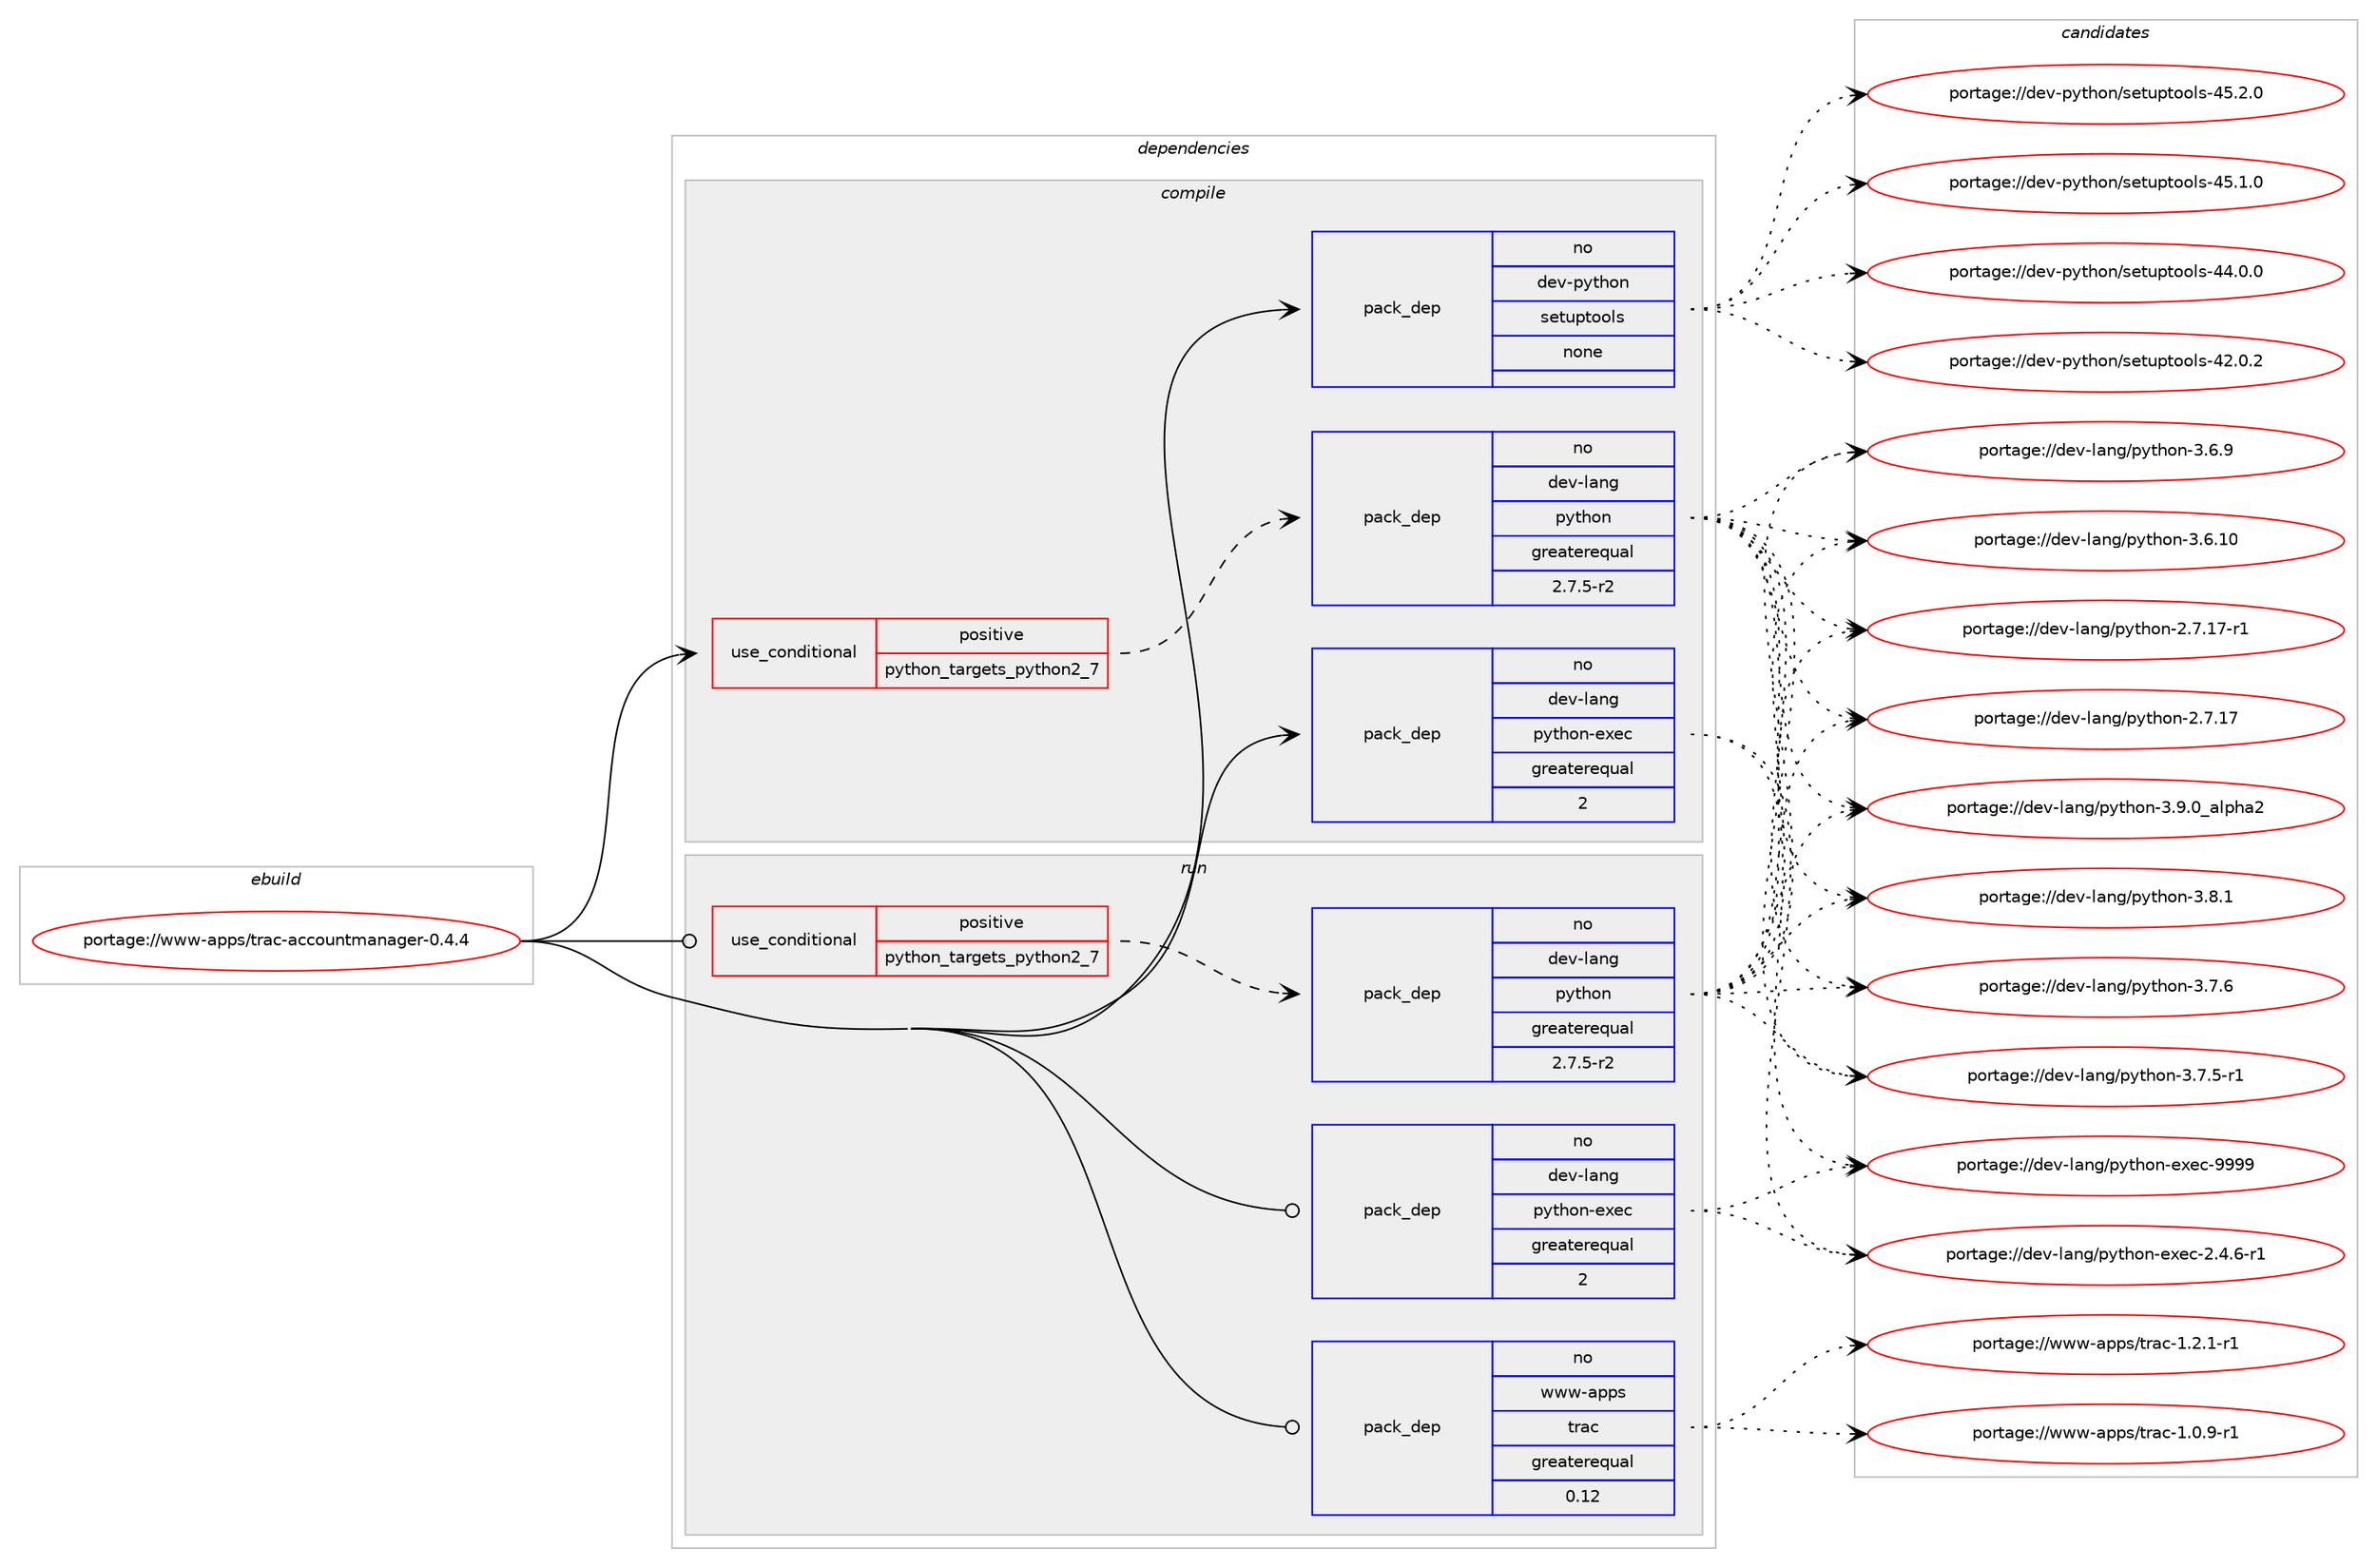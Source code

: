 digraph prolog {

# *************
# Graph options
# *************

newrank=true;
concentrate=true;
compound=true;
graph [rankdir=LR,fontname=Helvetica,fontsize=10,ranksep=1.5];#, ranksep=2.5, nodesep=0.2];
edge  [arrowhead=vee];
node  [fontname=Helvetica,fontsize=10];

# **********
# The ebuild
# **********

subgraph cluster_leftcol {
color=gray;
rank=same;
label=<<i>ebuild</i>>;
id [label="portage://www-apps/trac-accountmanager-0.4.4", color=red, width=4, href="../www-apps/trac-accountmanager-0.4.4.svg"];
}

# ****************
# The dependencies
# ****************

subgraph cluster_midcol {
color=gray;
label=<<i>dependencies</i>>;
subgraph cluster_compile {
fillcolor="#eeeeee";
style=filled;
label=<<i>compile</i>>;
subgraph cond5825 {
dependency32352 [label=<<TABLE BORDER="0" CELLBORDER="1" CELLSPACING="0" CELLPADDING="4"><TR><TD ROWSPAN="3" CELLPADDING="10">use_conditional</TD></TR><TR><TD>positive</TD></TR><TR><TD>python_targets_python2_7</TD></TR></TABLE>>, shape=none, color=red];
subgraph pack25921 {
dependency32353 [label=<<TABLE BORDER="0" CELLBORDER="1" CELLSPACING="0" CELLPADDING="4" WIDTH="220"><TR><TD ROWSPAN="6" CELLPADDING="30">pack_dep</TD></TR><TR><TD WIDTH="110">no</TD></TR><TR><TD>dev-lang</TD></TR><TR><TD>python</TD></TR><TR><TD>greaterequal</TD></TR><TR><TD>2.7.5-r2</TD></TR></TABLE>>, shape=none, color=blue];
}
dependency32352:e -> dependency32353:w [weight=20,style="dashed",arrowhead="vee"];
}
id:e -> dependency32352:w [weight=20,style="solid",arrowhead="vee"];
subgraph pack25922 {
dependency32354 [label=<<TABLE BORDER="0" CELLBORDER="1" CELLSPACING="0" CELLPADDING="4" WIDTH="220"><TR><TD ROWSPAN="6" CELLPADDING="30">pack_dep</TD></TR><TR><TD WIDTH="110">no</TD></TR><TR><TD>dev-lang</TD></TR><TR><TD>python-exec</TD></TR><TR><TD>greaterequal</TD></TR><TR><TD>2</TD></TR></TABLE>>, shape=none, color=blue];
}
id:e -> dependency32354:w [weight=20,style="solid",arrowhead="vee"];
subgraph pack25923 {
dependency32355 [label=<<TABLE BORDER="0" CELLBORDER="1" CELLSPACING="0" CELLPADDING="4" WIDTH="220"><TR><TD ROWSPAN="6" CELLPADDING="30">pack_dep</TD></TR><TR><TD WIDTH="110">no</TD></TR><TR><TD>dev-python</TD></TR><TR><TD>setuptools</TD></TR><TR><TD>none</TD></TR><TR><TD></TD></TR></TABLE>>, shape=none, color=blue];
}
id:e -> dependency32355:w [weight=20,style="solid",arrowhead="vee"];
}
subgraph cluster_compileandrun {
fillcolor="#eeeeee";
style=filled;
label=<<i>compile and run</i>>;
}
subgraph cluster_run {
fillcolor="#eeeeee";
style=filled;
label=<<i>run</i>>;
subgraph cond5826 {
dependency32356 [label=<<TABLE BORDER="0" CELLBORDER="1" CELLSPACING="0" CELLPADDING="4"><TR><TD ROWSPAN="3" CELLPADDING="10">use_conditional</TD></TR><TR><TD>positive</TD></TR><TR><TD>python_targets_python2_7</TD></TR></TABLE>>, shape=none, color=red];
subgraph pack25924 {
dependency32357 [label=<<TABLE BORDER="0" CELLBORDER="1" CELLSPACING="0" CELLPADDING="4" WIDTH="220"><TR><TD ROWSPAN="6" CELLPADDING="30">pack_dep</TD></TR><TR><TD WIDTH="110">no</TD></TR><TR><TD>dev-lang</TD></TR><TR><TD>python</TD></TR><TR><TD>greaterequal</TD></TR><TR><TD>2.7.5-r2</TD></TR></TABLE>>, shape=none, color=blue];
}
dependency32356:e -> dependency32357:w [weight=20,style="dashed",arrowhead="vee"];
}
id:e -> dependency32356:w [weight=20,style="solid",arrowhead="odot"];
subgraph pack25925 {
dependency32358 [label=<<TABLE BORDER="0" CELLBORDER="1" CELLSPACING="0" CELLPADDING="4" WIDTH="220"><TR><TD ROWSPAN="6" CELLPADDING="30">pack_dep</TD></TR><TR><TD WIDTH="110">no</TD></TR><TR><TD>dev-lang</TD></TR><TR><TD>python-exec</TD></TR><TR><TD>greaterequal</TD></TR><TR><TD>2</TD></TR></TABLE>>, shape=none, color=blue];
}
id:e -> dependency32358:w [weight=20,style="solid",arrowhead="odot"];
subgraph pack25926 {
dependency32359 [label=<<TABLE BORDER="0" CELLBORDER="1" CELLSPACING="0" CELLPADDING="4" WIDTH="220"><TR><TD ROWSPAN="6" CELLPADDING="30">pack_dep</TD></TR><TR><TD WIDTH="110">no</TD></TR><TR><TD>www-apps</TD></TR><TR><TD>trac</TD></TR><TR><TD>greaterequal</TD></TR><TR><TD>0.12</TD></TR></TABLE>>, shape=none, color=blue];
}
id:e -> dependency32359:w [weight=20,style="solid",arrowhead="odot"];
}
}

# **************
# The candidates
# **************

subgraph cluster_choices {
rank=same;
color=gray;
label=<<i>candidates</i>>;

subgraph choice25921 {
color=black;
nodesep=1;
choice10010111845108971101034711212111610411111045514657464895971081121049750 [label="portage://dev-lang/python-3.9.0_alpha2", color=red, width=4,href="../dev-lang/python-3.9.0_alpha2.svg"];
choice100101118451089711010347112121116104111110455146564649 [label="portage://dev-lang/python-3.8.1", color=red, width=4,href="../dev-lang/python-3.8.1.svg"];
choice100101118451089711010347112121116104111110455146554654 [label="portage://dev-lang/python-3.7.6", color=red, width=4,href="../dev-lang/python-3.7.6.svg"];
choice1001011184510897110103471121211161041111104551465546534511449 [label="portage://dev-lang/python-3.7.5-r1", color=red, width=4,href="../dev-lang/python-3.7.5-r1.svg"];
choice100101118451089711010347112121116104111110455146544657 [label="portage://dev-lang/python-3.6.9", color=red, width=4,href="../dev-lang/python-3.6.9.svg"];
choice10010111845108971101034711212111610411111045514654464948 [label="portage://dev-lang/python-3.6.10", color=red, width=4,href="../dev-lang/python-3.6.10.svg"];
choice100101118451089711010347112121116104111110455046554649554511449 [label="portage://dev-lang/python-2.7.17-r1", color=red, width=4,href="../dev-lang/python-2.7.17-r1.svg"];
choice10010111845108971101034711212111610411111045504655464955 [label="portage://dev-lang/python-2.7.17", color=red, width=4,href="../dev-lang/python-2.7.17.svg"];
dependency32353:e -> choice10010111845108971101034711212111610411111045514657464895971081121049750:w [style=dotted,weight="100"];
dependency32353:e -> choice100101118451089711010347112121116104111110455146564649:w [style=dotted,weight="100"];
dependency32353:e -> choice100101118451089711010347112121116104111110455146554654:w [style=dotted,weight="100"];
dependency32353:e -> choice1001011184510897110103471121211161041111104551465546534511449:w [style=dotted,weight="100"];
dependency32353:e -> choice100101118451089711010347112121116104111110455146544657:w [style=dotted,weight="100"];
dependency32353:e -> choice10010111845108971101034711212111610411111045514654464948:w [style=dotted,weight="100"];
dependency32353:e -> choice100101118451089711010347112121116104111110455046554649554511449:w [style=dotted,weight="100"];
dependency32353:e -> choice10010111845108971101034711212111610411111045504655464955:w [style=dotted,weight="100"];
}
subgraph choice25922 {
color=black;
nodesep=1;
choice10010111845108971101034711212111610411111045101120101994557575757 [label="portage://dev-lang/python-exec-9999", color=red, width=4,href="../dev-lang/python-exec-9999.svg"];
choice10010111845108971101034711212111610411111045101120101994550465246544511449 [label="portage://dev-lang/python-exec-2.4.6-r1", color=red, width=4,href="../dev-lang/python-exec-2.4.6-r1.svg"];
dependency32354:e -> choice10010111845108971101034711212111610411111045101120101994557575757:w [style=dotted,weight="100"];
dependency32354:e -> choice10010111845108971101034711212111610411111045101120101994550465246544511449:w [style=dotted,weight="100"];
}
subgraph choice25923 {
color=black;
nodesep=1;
choice100101118451121211161041111104711510111611711211611111110811545525346504648 [label="portage://dev-python/setuptools-45.2.0", color=red, width=4,href="../dev-python/setuptools-45.2.0.svg"];
choice100101118451121211161041111104711510111611711211611111110811545525346494648 [label="portage://dev-python/setuptools-45.1.0", color=red, width=4,href="../dev-python/setuptools-45.1.0.svg"];
choice100101118451121211161041111104711510111611711211611111110811545525246484648 [label="portage://dev-python/setuptools-44.0.0", color=red, width=4,href="../dev-python/setuptools-44.0.0.svg"];
choice100101118451121211161041111104711510111611711211611111110811545525046484650 [label="portage://dev-python/setuptools-42.0.2", color=red, width=4,href="../dev-python/setuptools-42.0.2.svg"];
dependency32355:e -> choice100101118451121211161041111104711510111611711211611111110811545525346504648:w [style=dotted,weight="100"];
dependency32355:e -> choice100101118451121211161041111104711510111611711211611111110811545525346494648:w [style=dotted,weight="100"];
dependency32355:e -> choice100101118451121211161041111104711510111611711211611111110811545525246484648:w [style=dotted,weight="100"];
dependency32355:e -> choice100101118451121211161041111104711510111611711211611111110811545525046484650:w [style=dotted,weight="100"];
}
subgraph choice25924 {
color=black;
nodesep=1;
choice10010111845108971101034711212111610411111045514657464895971081121049750 [label="portage://dev-lang/python-3.9.0_alpha2", color=red, width=4,href="../dev-lang/python-3.9.0_alpha2.svg"];
choice100101118451089711010347112121116104111110455146564649 [label="portage://dev-lang/python-3.8.1", color=red, width=4,href="../dev-lang/python-3.8.1.svg"];
choice100101118451089711010347112121116104111110455146554654 [label="portage://dev-lang/python-3.7.6", color=red, width=4,href="../dev-lang/python-3.7.6.svg"];
choice1001011184510897110103471121211161041111104551465546534511449 [label="portage://dev-lang/python-3.7.5-r1", color=red, width=4,href="../dev-lang/python-3.7.5-r1.svg"];
choice100101118451089711010347112121116104111110455146544657 [label="portage://dev-lang/python-3.6.9", color=red, width=4,href="../dev-lang/python-3.6.9.svg"];
choice10010111845108971101034711212111610411111045514654464948 [label="portage://dev-lang/python-3.6.10", color=red, width=4,href="../dev-lang/python-3.6.10.svg"];
choice100101118451089711010347112121116104111110455046554649554511449 [label="portage://dev-lang/python-2.7.17-r1", color=red, width=4,href="../dev-lang/python-2.7.17-r1.svg"];
choice10010111845108971101034711212111610411111045504655464955 [label="portage://dev-lang/python-2.7.17", color=red, width=4,href="../dev-lang/python-2.7.17.svg"];
dependency32357:e -> choice10010111845108971101034711212111610411111045514657464895971081121049750:w [style=dotted,weight="100"];
dependency32357:e -> choice100101118451089711010347112121116104111110455146564649:w [style=dotted,weight="100"];
dependency32357:e -> choice100101118451089711010347112121116104111110455146554654:w [style=dotted,weight="100"];
dependency32357:e -> choice1001011184510897110103471121211161041111104551465546534511449:w [style=dotted,weight="100"];
dependency32357:e -> choice100101118451089711010347112121116104111110455146544657:w [style=dotted,weight="100"];
dependency32357:e -> choice10010111845108971101034711212111610411111045514654464948:w [style=dotted,weight="100"];
dependency32357:e -> choice100101118451089711010347112121116104111110455046554649554511449:w [style=dotted,weight="100"];
dependency32357:e -> choice10010111845108971101034711212111610411111045504655464955:w [style=dotted,weight="100"];
}
subgraph choice25925 {
color=black;
nodesep=1;
choice10010111845108971101034711212111610411111045101120101994557575757 [label="portage://dev-lang/python-exec-9999", color=red, width=4,href="../dev-lang/python-exec-9999.svg"];
choice10010111845108971101034711212111610411111045101120101994550465246544511449 [label="portage://dev-lang/python-exec-2.4.6-r1", color=red, width=4,href="../dev-lang/python-exec-2.4.6-r1.svg"];
dependency32358:e -> choice10010111845108971101034711212111610411111045101120101994557575757:w [style=dotted,weight="100"];
dependency32358:e -> choice10010111845108971101034711212111610411111045101120101994550465246544511449:w [style=dotted,weight="100"];
}
subgraph choice25926 {
color=black;
nodesep=1;
choice11911911945971121121154711611497994549465046494511449 [label="portage://www-apps/trac-1.2.1-r1", color=red, width=4,href="../www-apps/trac-1.2.1-r1.svg"];
choice11911911945971121121154711611497994549464846574511449 [label="portage://www-apps/trac-1.0.9-r1", color=red, width=4,href="../www-apps/trac-1.0.9-r1.svg"];
dependency32359:e -> choice11911911945971121121154711611497994549465046494511449:w [style=dotted,weight="100"];
dependency32359:e -> choice11911911945971121121154711611497994549464846574511449:w [style=dotted,weight="100"];
}
}

}
